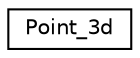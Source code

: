 digraph "Graphical Class Hierarchy"
{
 // LATEX_PDF_SIZE
  edge [fontname="Helvetica",fontsize="10",labelfontname="Helvetica",labelfontsize="10"];
  node [fontname="Helvetica",fontsize="10",shape=record];
  rankdir="LR";
  Node0 [label="Point_3d",height=0.2,width=0.4,color="black", fillcolor="white", style="filled",URL="$struct_point__3d.html",tooltip="Class for representing points or vectors in 3 dimensions. Not that the dereferencing operator is over..."];
}
